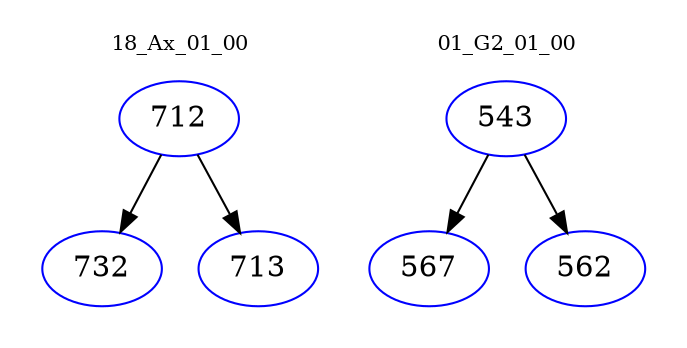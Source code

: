 digraph{
subgraph cluster_0 {
color = white
label = "18_Ax_01_00";
fontsize=10;
T0_712 [label="712", color="blue"]
T0_712 -> T0_732 [color="black"]
T0_732 [label="732", color="blue"]
T0_712 -> T0_713 [color="black"]
T0_713 [label="713", color="blue"]
}
subgraph cluster_1 {
color = white
label = "01_G2_01_00";
fontsize=10;
T1_543 [label="543", color="blue"]
T1_543 -> T1_567 [color="black"]
T1_567 [label="567", color="blue"]
T1_543 -> T1_562 [color="black"]
T1_562 [label="562", color="blue"]
}
}
